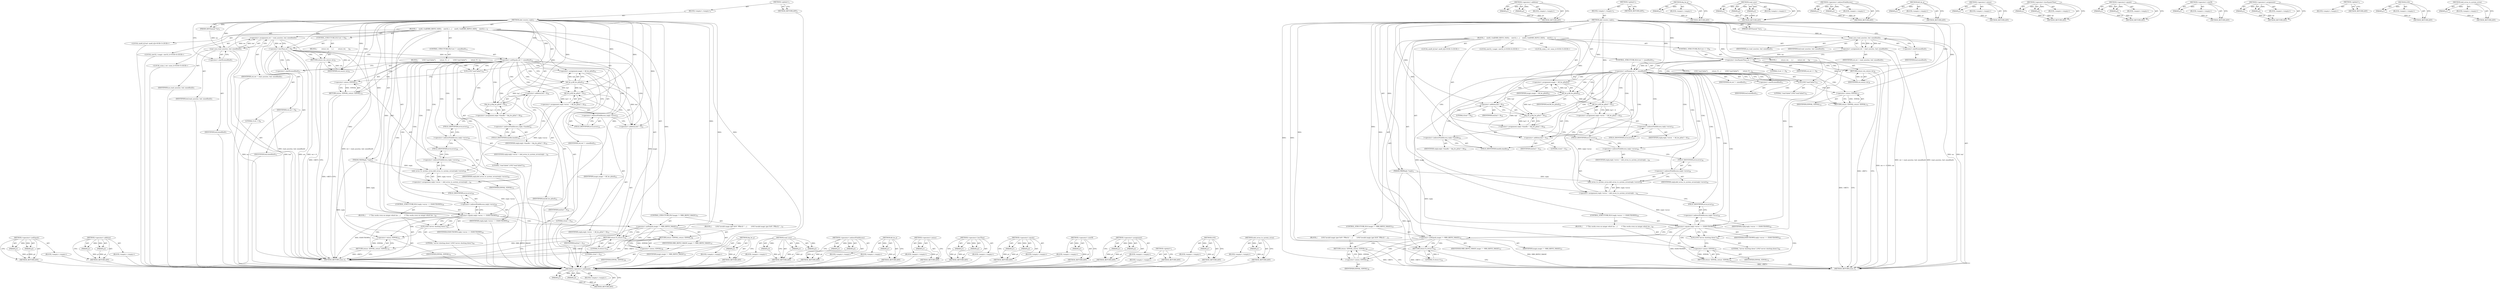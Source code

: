 digraph "nbd_errno_to_system_errno" {
vulnerable_141 [label=<(METHOD,&lt;operator&gt;.notEquals)>];
vulnerable_142 [label=<(PARAM,p1)>];
vulnerable_143 [label=<(PARAM,p2)>];
vulnerable_144 [label=<(BLOCK,&lt;empty&gt;,&lt;empty&gt;)>];
vulnerable_145 [label=<(METHOD_RETURN,ANY)>];
vulnerable_163 [label=<(METHOD,&lt;operator&gt;.addition)>];
vulnerable_164 [label=<(PARAM,p1)>];
vulnerable_165 [label=<(PARAM,p2)>];
vulnerable_166 [label=<(BLOCK,&lt;empty&gt;,&lt;empty&gt;)>];
vulnerable_167 [label=<(METHOD_RETURN,ANY)>];
vulnerable_6 [label=<(METHOD,&lt;global&gt;)<SUB>1</SUB>>];
vulnerable_7 [label=<(BLOCK,&lt;empty&gt;,&lt;empty&gt;)<SUB>1</SUB>>];
vulnerable_8 [label=<(METHOD,nbd_receive_reply)<SUB>1</SUB>>];
vulnerable_9 [label=<(PARAM,QIOChannel *ioc)<SUB>1</SUB>>];
vulnerable_10 [label=<(PARAM,NBDReply *reply)<SUB>1</SUB>>];
vulnerable_11 [label=<(BLOCK,{
    uint8_t buf[NBD_REPLY_SIZE];
    uint32_t...,{
    uint8_t buf[NBD_REPLY_SIZE];
    uint32_t...)<SUB>2</SUB>>];
vulnerable_12 [label="<(LOCAL,uint8_t[] buf: uint8_t[])<SUB>3</SUB>>"];
vulnerable_13 [label="<(LOCAL,uint32_t magic: uint32_t)<SUB>4</SUB>>"];
vulnerable_14 [label="<(LOCAL,ssize_t ret: ssize_t)<SUB>5</SUB>>"];
vulnerable_15 [label=<(&lt;operator&gt;.assignment,ret = read_sync(ioc, buf, sizeof(buf)))<SUB>7</SUB>>];
vulnerable_16 [label=<(IDENTIFIER,ret,ret = read_sync(ioc, buf, sizeof(buf)))<SUB>7</SUB>>];
vulnerable_17 [label=<(read_sync,read_sync(ioc, buf, sizeof(buf)))<SUB>7</SUB>>];
vulnerable_18 [label=<(IDENTIFIER,ioc,read_sync(ioc, buf, sizeof(buf)))<SUB>7</SUB>>];
vulnerable_19 [label=<(IDENTIFIER,buf,read_sync(ioc, buf, sizeof(buf)))<SUB>7</SUB>>];
vulnerable_20 [label=<(&lt;operator&gt;.sizeOf,sizeof(buf))<SUB>7</SUB>>];
vulnerable_21 [label=<(IDENTIFIER,buf,sizeof(buf))<SUB>7</SUB>>];
vulnerable_22 [label=<(CONTROL_STRUCTURE,IF,if (ret &lt; 0))<SUB>8</SUB>>];
vulnerable_23 [label=<(&lt;operator&gt;.lessThan,ret &lt; 0)<SUB>8</SUB>>];
vulnerable_24 [label=<(IDENTIFIER,ret,ret &lt; 0)<SUB>8</SUB>>];
vulnerable_25 [label=<(LITERAL,0,ret &lt; 0)<SUB>8</SUB>>];
vulnerable_26 [label=<(BLOCK,{
         return ret;
     },{
         return ret;
     })<SUB>8</SUB>>];
vulnerable_27 [label=<(RETURN,return ret;,return ret;)<SUB>9</SUB>>];
vulnerable_28 [label=<(IDENTIFIER,ret,return ret;)<SUB>9</SUB>>];
vulnerable_29 [label=<(CONTROL_STRUCTURE,IF,if (ret != sizeof(buf)))<SUB>11</SUB>>];
vulnerable_30 [label=<(&lt;operator&gt;.notEquals,ret != sizeof(buf))<SUB>11</SUB>>];
vulnerable_31 [label=<(IDENTIFIER,ret,ret != sizeof(buf))<SUB>11</SUB>>];
vulnerable_32 [label=<(&lt;operator&gt;.sizeOf,sizeof(buf))<SUB>11</SUB>>];
vulnerable_33 [label=<(IDENTIFIER,buf,sizeof(buf))<SUB>11</SUB>>];
vulnerable_34 [label=<(BLOCK,{
        LOG(&quot;read failed&quot;);
        return -E...,{
        LOG(&quot;read failed&quot;);
        return -E...)<SUB>11</SUB>>];
vulnerable_35 [label=<(LOG,LOG(&quot;read failed&quot;))<SUB>12</SUB>>];
vulnerable_36 [label=<(LITERAL,&quot;read failed&quot;,LOG(&quot;read failed&quot;))<SUB>12</SUB>>];
vulnerable_37 [label=<(RETURN,return -EINVAL;,return -EINVAL;)<SUB>13</SUB>>];
vulnerable_38 [label=<(&lt;operator&gt;.minus,-EINVAL)<SUB>13</SUB>>];
vulnerable_39 [label=<(IDENTIFIER,EINVAL,-EINVAL)<SUB>13</SUB>>];
vulnerable_40 [label=<(&lt;operator&gt;.assignment,magic = ldl_be_p(buf))<SUB>22</SUB>>];
vulnerable_41 [label=<(IDENTIFIER,magic,magic = ldl_be_p(buf))<SUB>22</SUB>>];
vulnerable_42 [label=<(ldl_be_p,ldl_be_p(buf))<SUB>22</SUB>>];
vulnerable_43 [label=<(IDENTIFIER,buf,ldl_be_p(buf))<SUB>22</SUB>>];
vulnerable_44 [label=<(&lt;operator&gt;.assignment,reply-&gt;error  = ldl_be_p(buf + 4))<SUB>23</SUB>>];
vulnerable_45 [label=<(&lt;operator&gt;.indirectFieldAccess,reply-&gt;error)<SUB>23</SUB>>];
vulnerable_46 [label=<(IDENTIFIER,reply,reply-&gt;error  = ldl_be_p(buf + 4))<SUB>23</SUB>>];
vulnerable_47 [label=<(FIELD_IDENTIFIER,error,error)<SUB>23</SUB>>];
vulnerable_48 [label=<(ldl_be_p,ldl_be_p(buf + 4))<SUB>23</SUB>>];
vulnerable_49 [label=<(&lt;operator&gt;.addition,buf + 4)<SUB>23</SUB>>];
vulnerable_50 [label=<(IDENTIFIER,buf,buf + 4)<SUB>23</SUB>>];
vulnerable_51 [label=<(LITERAL,4,buf + 4)<SUB>23</SUB>>];
vulnerable_52 [label=<(&lt;operator&gt;.assignment,reply-&gt;handle = ldq_be_p(buf + 8))<SUB>24</SUB>>];
vulnerable_53 [label=<(&lt;operator&gt;.indirectFieldAccess,reply-&gt;handle)<SUB>24</SUB>>];
vulnerable_54 [label=<(IDENTIFIER,reply,reply-&gt;handle = ldq_be_p(buf + 8))<SUB>24</SUB>>];
vulnerable_55 [label=<(FIELD_IDENTIFIER,handle,handle)<SUB>24</SUB>>];
vulnerable_56 [label=<(ldq_be_p,ldq_be_p(buf + 8))<SUB>24</SUB>>];
vulnerable_57 [label=<(&lt;operator&gt;.addition,buf + 8)<SUB>24</SUB>>];
vulnerable_58 [label=<(IDENTIFIER,buf,buf + 8)<SUB>24</SUB>>];
vulnerable_59 [label=<(LITERAL,8,buf + 8)<SUB>24</SUB>>];
vulnerable_60 [label=<(&lt;operator&gt;.assignment,reply-&gt;error = nbd_errno_to_system_errno(reply-...)<SUB>26</SUB>>];
vulnerable_61 [label=<(&lt;operator&gt;.indirectFieldAccess,reply-&gt;error)<SUB>26</SUB>>];
vulnerable_62 [label=<(IDENTIFIER,reply,reply-&gt;error = nbd_errno_to_system_errno(reply-...)<SUB>26</SUB>>];
vulnerable_63 [label=<(FIELD_IDENTIFIER,error,error)<SUB>26</SUB>>];
vulnerable_64 [label=<(nbd_errno_to_system_errno,nbd_errno_to_system_errno(reply-&gt;error))<SUB>26</SUB>>];
vulnerable_65 [label=<(&lt;operator&gt;.indirectFieldAccess,reply-&gt;error)<SUB>26</SUB>>];
vulnerable_66 [label=<(IDENTIFIER,reply,nbd_errno_to_system_errno(reply-&gt;error))<SUB>26</SUB>>];
vulnerable_67 [label=<(FIELD_IDENTIFIER,error,error)<SUB>26</SUB>>];
vulnerable_68 [label=<(CONTROL_STRUCTURE,IF,if (reply-&gt;error == ESHUTDOWN))<SUB>28</SUB>>];
vulnerable_69 [label=<(&lt;operator&gt;.equals,reply-&gt;error == ESHUTDOWN)<SUB>28</SUB>>];
vulnerable_70 [label=<(&lt;operator&gt;.indirectFieldAccess,reply-&gt;error)<SUB>28</SUB>>];
vulnerable_71 [label=<(IDENTIFIER,reply,reply-&gt;error == ESHUTDOWN)<SUB>28</SUB>>];
vulnerable_72 [label=<(FIELD_IDENTIFIER,error,error)<SUB>28</SUB>>];
vulnerable_73 [label=<(IDENTIFIER,ESHUTDOWN,reply-&gt;error == ESHUTDOWN)<SUB>28</SUB>>];
vulnerable_74 [label=<(BLOCK,{
        /* This works even on mingw which lac...,{
        /* This works even on mingw which lac...)<SUB>28</SUB>>];
vulnerable_75 [label=<(LOG,LOG(&quot;server shutting down&quot;))<SUB>30</SUB>>];
vulnerable_76 [label=<(LITERAL,&quot;server shutting down&quot;,LOG(&quot;server shutting down&quot;))<SUB>30</SUB>>];
vulnerable_77 [label=<(RETURN,return -EINVAL;,return -EINVAL;)<SUB>31</SUB>>];
vulnerable_78 [label=<(&lt;operator&gt;.minus,-EINVAL)<SUB>31</SUB>>];
vulnerable_79 [label=<(IDENTIFIER,EINVAL,-EINVAL)<SUB>31</SUB>>];
vulnerable_80 [label=<(CONTROL_STRUCTURE,IF,if (magic != NBD_REPLY_MAGIC))<SUB>37</SUB>>];
vulnerable_81 [label=<(&lt;operator&gt;.notEquals,magic != NBD_REPLY_MAGIC)<SUB>37</SUB>>];
vulnerable_82 [label=<(IDENTIFIER,magic,magic != NBD_REPLY_MAGIC)<SUB>37</SUB>>];
vulnerable_83 [label=<(IDENTIFIER,NBD_REPLY_MAGIC,magic != NBD_REPLY_MAGIC)<SUB>37</SUB>>];
vulnerable_84 [label=<(BLOCK,{
        LOG(&quot;invalid magic (got 0x%&quot; PRIx32 &quot;...,{
        LOG(&quot;invalid magic (got 0x%&quot; PRIx32 &quot;...)<SUB>37</SUB>>];
vulnerable_85 [label=<(RETURN,return -EINVAL;,return -EINVAL;)<SUB>39</SUB>>];
vulnerable_86 [label=<(&lt;operator&gt;.minus,-EINVAL)<SUB>39</SUB>>];
vulnerable_87 [label=<(IDENTIFIER,EINVAL,-EINVAL)<SUB>39</SUB>>];
vulnerable_88 [label=<(RETURN,return 0;,return 0;)<SUB>41</SUB>>];
vulnerable_89 [label=<(LITERAL,0,return 0;)<SUB>41</SUB>>];
vulnerable_90 [label=<(METHOD_RETURN,ssize_t)<SUB>1</SUB>>];
vulnerable_92 [label=<(METHOD_RETURN,ANY)<SUB>1</SUB>>];
vulnerable_168 [label=<(METHOD,ldq_be_p)>];
vulnerable_169 [label=<(PARAM,p1)>];
vulnerable_170 [label=<(BLOCK,&lt;empty&gt;,&lt;empty&gt;)>];
vulnerable_171 [label=<(METHOD_RETURN,ANY)>];
vulnerable_126 [label=<(METHOD,read_sync)>];
vulnerable_127 [label=<(PARAM,p1)>];
vulnerable_128 [label=<(PARAM,p2)>];
vulnerable_129 [label=<(PARAM,p3)>];
vulnerable_130 [label=<(BLOCK,&lt;empty&gt;,&lt;empty&gt;)>];
vulnerable_131 [label=<(METHOD_RETURN,ANY)>];
vulnerable_158 [label=<(METHOD,&lt;operator&gt;.indirectFieldAccess)>];
vulnerable_159 [label=<(PARAM,p1)>];
vulnerable_160 [label=<(PARAM,p2)>];
vulnerable_161 [label=<(BLOCK,&lt;empty&gt;,&lt;empty&gt;)>];
vulnerable_162 [label=<(METHOD_RETURN,ANY)>];
vulnerable_154 [label=<(METHOD,ldl_be_p)>];
vulnerable_155 [label=<(PARAM,p1)>];
vulnerable_156 [label=<(BLOCK,&lt;empty&gt;,&lt;empty&gt;)>];
vulnerable_157 [label=<(METHOD_RETURN,ANY)>];
vulnerable_150 [label=<(METHOD,&lt;operator&gt;.minus)>];
vulnerable_151 [label=<(PARAM,p1)>];
vulnerable_152 [label=<(BLOCK,&lt;empty&gt;,&lt;empty&gt;)>];
vulnerable_153 [label=<(METHOD_RETURN,ANY)>];
vulnerable_136 [label=<(METHOD,&lt;operator&gt;.lessThan)>];
vulnerable_137 [label=<(PARAM,p1)>];
vulnerable_138 [label=<(PARAM,p2)>];
vulnerable_139 [label=<(BLOCK,&lt;empty&gt;,&lt;empty&gt;)>];
vulnerable_140 [label=<(METHOD_RETURN,ANY)>];
vulnerable_176 [label=<(METHOD,&lt;operator&gt;.equals)>];
vulnerable_177 [label=<(PARAM,p1)>];
vulnerable_178 [label=<(PARAM,p2)>];
vulnerable_179 [label=<(BLOCK,&lt;empty&gt;,&lt;empty&gt;)>];
vulnerable_180 [label=<(METHOD_RETURN,ANY)>];
vulnerable_132 [label=<(METHOD,&lt;operator&gt;.sizeOf)>];
vulnerable_133 [label=<(PARAM,p1)>];
vulnerable_134 [label=<(BLOCK,&lt;empty&gt;,&lt;empty&gt;)>];
vulnerable_135 [label=<(METHOD_RETURN,ANY)>];
vulnerable_121 [label=<(METHOD,&lt;operator&gt;.assignment)>];
vulnerable_122 [label=<(PARAM,p1)>];
vulnerable_123 [label=<(PARAM,p2)>];
vulnerable_124 [label=<(BLOCK,&lt;empty&gt;,&lt;empty&gt;)>];
vulnerable_125 [label=<(METHOD_RETURN,ANY)>];
vulnerable_115 [label=<(METHOD,&lt;global&gt;)<SUB>1</SUB>>];
vulnerable_116 [label=<(BLOCK,&lt;empty&gt;,&lt;empty&gt;)>];
vulnerable_117 [label=<(METHOD_RETURN,ANY)>];
vulnerable_146 [label=<(METHOD,LOG)>];
vulnerable_147 [label=<(PARAM,p1)>];
vulnerable_148 [label=<(BLOCK,&lt;empty&gt;,&lt;empty&gt;)>];
vulnerable_149 [label=<(METHOD_RETURN,ANY)>];
vulnerable_172 [label=<(METHOD,nbd_errno_to_system_errno)>];
vulnerable_173 [label=<(PARAM,p1)>];
vulnerable_174 [label=<(BLOCK,&lt;empty&gt;,&lt;empty&gt;)>];
vulnerable_175 [label=<(METHOD_RETURN,ANY)>];
fixed_141 [label=<(METHOD,&lt;operator&gt;.notEquals)>];
fixed_142 [label=<(PARAM,p1)>];
fixed_143 [label=<(PARAM,p2)>];
fixed_144 [label=<(BLOCK,&lt;empty&gt;,&lt;empty&gt;)>];
fixed_145 [label=<(METHOD_RETURN,ANY)>];
fixed_163 [label=<(METHOD,&lt;operator&gt;.addition)>];
fixed_164 [label=<(PARAM,p1)>];
fixed_165 [label=<(PARAM,p2)>];
fixed_166 [label=<(BLOCK,&lt;empty&gt;,&lt;empty&gt;)>];
fixed_167 [label=<(METHOD_RETURN,ANY)>];
fixed_6 [label=<(METHOD,&lt;global&gt;)<SUB>1</SUB>>];
fixed_7 [label=<(BLOCK,&lt;empty&gt;,&lt;empty&gt;)<SUB>1</SUB>>];
fixed_8 [label=<(METHOD,nbd_receive_reply)<SUB>1</SUB>>];
fixed_9 [label=<(PARAM,QIOChannel *ioc)<SUB>1</SUB>>];
fixed_10 [label=<(PARAM,NBDReply *reply)<SUB>1</SUB>>];
fixed_11 [label=<(BLOCK,{
    uint8_t buf[NBD_REPLY_SIZE];
    uint32_t...,{
    uint8_t buf[NBD_REPLY_SIZE];
    uint32_t...)<SUB>2</SUB>>];
fixed_12 [label="<(LOCAL,uint8_t[] buf: uint8_t[])<SUB>3</SUB>>"];
fixed_13 [label="<(LOCAL,uint32_t magic: uint32_t)<SUB>4</SUB>>"];
fixed_14 [label="<(LOCAL,ssize_t ret: ssize_t)<SUB>5</SUB>>"];
fixed_15 [label=<(&lt;operator&gt;.assignment,ret = read_sync(ioc, buf, sizeof(buf)))<SUB>7</SUB>>];
fixed_16 [label=<(IDENTIFIER,ret,ret = read_sync(ioc, buf, sizeof(buf)))<SUB>7</SUB>>];
fixed_17 [label=<(read_sync,read_sync(ioc, buf, sizeof(buf)))<SUB>7</SUB>>];
fixed_18 [label=<(IDENTIFIER,ioc,read_sync(ioc, buf, sizeof(buf)))<SUB>7</SUB>>];
fixed_19 [label=<(IDENTIFIER,buf,read_sync(ioc, buf, sizeof(buf)))<SUB>7</SUB>>];
fixed_20 [label=<(&lt;operator&gt;.sizeOf,sizeof(buf))<SUB>7</SUB>>];
fixed_21 [label=<(IDENTIFIER,buf,sizeof(buf))<SUB>7</SUB>>];
fixed_22 [label=<(CONTROL_STRUCTURE,IF,if (ret &lt;= 0))<SUB>8</SUB>>];
fixed_23 [label=<(&lt;operator&gt;.lessEqualsThan,ret &lt;= 0)<SUB>8</SUB>>];
fixed_24 [label=<(IDENTIFIER,ret,ret &lt;= 0)<SUB>8</SUB>>];
fixed_25 [label=<(LITERAL,0,ret &lt;= 0)<SUB>8</SUB>>];
fixed_26 [label=<(BLOCK,{
         return ret;
     },{
         return ret;
     })<SUB>8</SUB>>];
fixed_27 [label=<(RETURN,return ret;,return ret;)<SUB>9</SUB>>];
fixed_28 [label=<(IDENTIFIER,ret,return ret;)<SUB>9</SUB>>];
fixed_29 [label=<(CONTROL_STRUCTURE,IF,if (ret != sizeof(buf)))<SUB>11</SUB>>];
fixed_30 [label=<(&lt;operator&gt;.notEquals,ret != sizeof(buf))<SUB>11</SUB>>];
fixed_31 [label=<(IDENTIFIER,ret,ret != sizeof(buf))<SUB>11</SUB>>];
fixed_32 [label=<(&lt;operator&gt;.sizeOf,sizeof(buf))<SUB>11</SUB>>];
fixed_33 [label=<(IDENTIFIER,buf,sizeof(buf))<SUB>11</SUB>>];
fixed_34 [label=<(BLOCK,{
        LOG(&quot;read failed&quot;);
        return -E...,{
        LOG(&quot;read failed&quot;);
        return -E...)<SUB>11</SUB>>];
fixed_35 [label=<(LOG,LOG(&quot;read failed&quot;))<SUB>12</SUB>>];
fixed_36 [label=<(LITERAL,&quot;read failed&quot;,LOG(&quot;read failed&quot;))<SUB>12</SUB>>];
fixed_37 [label=<(RETURN,return -EINVAL;,return -EINVAL;)<SUB>13</SUB>>];
fixed_38 [label=<(&lt;operator&gt;.minus,-EINVAL)<SUB>13</SUB>>];
fixed_39 [label=<(IDENTIFIER,EINVAL,-EINVAL)<SUB>13</SUB>>];
fixed_40 [label=<(&lt;operator&gt;.assignment,magic = ldl_be_p(buf))<SUB>22</SUB>>];
fixed_41 [label=<(IDENTIFIER,magic,magic = ldl_be_p(buf))<SUB>22</SUB>>];
fixed_42 [label=<(ldl_be_p,ldl_be_p(buf))<SUB>22</SUB>>];
fixed_43 [label=<(IDENTIFIER,buf,ldl_be_p(buf))<SUB>22</SUB>>];
fixed_44 [label=<(&lt;operator&gt;.assignment,reply-&gt;error  = ldl_be_p(buf + 4))<SUB>23</SUB>>];
fixed_45 [label=<(&lt;operator&gt;.indirectFieldAccess,reply-&gt;error)<SUB>23</SUB>>];
fixed_46 [label=<(IDENTIFIER,reply,reply-&gt;error  = ldl_be_p(buf + 4))<SUB>23</SUB>>];
fixed_47 [label=<(FIELD_IDENTIFIER,error,error)<SUB>23</SUB>>];
fixed_48 [label=<(ldl_be_p,ldl_be_p(buf + 4))<SUB>23</SUB>>];
fixed_49 [label=<(&lt;operator&gt;.addition,buf + 4)<SUB>23</SUB>>];
fixed_50 [label=<(IDENTIFIER,buf,buf + 4)<SUB>23</SUB>>];
fixed_51 [label=<(LITERAL,4,buf + 4)<SUB>23</SUB>>];
fixed_52 [label=<(&lt;operator&gt;.assignment,reply-&gt;handle = ldq_be_p(buf + 8))<SUB>24</SUB>>];
fixed_53 [label=<(&lt;operator&gt;.indirectFieldAccess,reply-&gt;handle)<SUB>24</SUB>>];
fixed_54 [label=<(IDENTIFIER,reply,reply-&gt;handle = ldq_be_p(buf + 8))<SUB>24</SUB>>];
fixed_55 [label=<(FIELD_IDENTIFIER,handle,handle)<SUB>24</SUB>>];
fixed_56 [label=<(ldq_be_p,ldq_be_p(buf + 8))<SUB>24</SUB>>];
fixed_57 [label=<(&lt;operator&gt;.addition,buf + 8)<SUB>24</SUB>>];
fixed_58 [label=<(IDENTIFIER,buf,buf + 8)<SUB>24</SUB>>];
fixed_59 [label=<(LITERAL,8,buf + 8)<SUB>24</SUB>>];
fixed_60 [label=<(&lt;operator&gt;.assignment,reply-&gt;error = nbd_errno_to_system_errno(reply-...)<SUB>26</SUB>>];
fixed_61 [label=<(&lt;operator&gt;.indirectFieldAccess,reply-&gt;error)<SUB>26</SUB>>];
fixed_62 [label=<(IDENTIFIER,reply,reply-&gt;error = nbd_errno_to_system_errno(reply-...)<SUB>26</SUB>>];
fixed_63 [label=<(FIELD_IDENTIFIER,error,error)<SUB>26</SUB>>];
fixed_64 [label=<(nbd_errno_to_system_errno,nbd_errno_to_system_errno(reply-&gt;error))<SUB>26</SUB>>];
fixed_65 [label=<(&lt;operator&gt;.indirectFieldAccess,reply-&gt;error)<SUB>26</SUB>>];
fixed_66 [label=<(IDENTIFIER,reply,nbd_errno_to_system_errno(reply-&gt;error))<SUB>26</SUB>>];
fixed_67 [label=<(FIELD_IDENTIFIER,error,error)<SUB>26</SUB>>];
fixed_68 [label=<(CONTROL_STRUCTURE,IF,if (reply-&gt;error == ESHUTDOWN))<SUB>28</SUB>>];
fixed_69 [label=<(&lt;operator&gt;.equals,reply-&gt;error == ESHUTDOWN)<SUB>28</SUB>>];
fixed_70 [label=<(&lt;operator&gt;.indirectFieldAccess,reply-&gt;error)<SUB>28</SUB>>];
fixed_71 [label=<(IDENTIFIER,reply,reply-&gt;error == ESHUTDOWN)<SUB>28</SUB>>];
fixed_72 [label=<(FIELD_IDENTIFIER,error,error)<SUB>28</SUB>>];
fixed_73 [label=<(IDENTIFIER,ESHUTDOWN,reply-&gt;error == ESHUTDOWN)<SUB>28</SUB>>];
fixed_74 [label=<(BLOCK,{
        /* This works even on mingw which lac...,{
        /* This works even on mingw which lac...)<SUB>28</SUB>>];
fixed_75 [label=<(LOG,LOG(&quot;server shutting down&quot;))<SUB>30</SUB>>];
fixed_76 [label=<(LITERAL,&quot;server shutting down&quot;,LOG(&quot;server shutting down&quot;))<SUB>30</SUB>>];
fixed_77 [label=<(RETURN,return -EINVAL;,return -EINVAL;)<SUB>31</SUB>>];
fixed_78 [label=<(&lt;operator&gt;.minus,-EINVAL)<SUB>31</SUB>>];
fixed_79 [label=<(IDENTIFIER,EINVAL,-EINVAL)<SUB>31</SUB>>];
fixed_80 [label=<(CONTROL_STRUCTURE,IF,if (magic != NBD_REPLY_MAGIC))<SUB>37</SUB>>];
fixed_81 [label=<(&lt;operator&gt;.notEquals,magic != NBD_REPLY_MAGIC)<SUB>37</SUB>>];
fixed_82 [label=<(IDENTIFIER,magic,magic != NBD_REPLY_MAGIC)<SUB>37</SUB>>];
fixed_83 [label=<(IDENTIFIER,NBD_REPLY_MAGIC,magic != NBD_REPLY_MAGIC)<SUB>37</SUB>>];
fixed_84 [label=<(BLOCK,{
        LOG(&quot;invalid magic (got 0x%&quot; PRIx32 &quot;...,{
        LOG(&quot;invalid magic (got 0x%&quot; PRIx32 &quot;...)<SUB>37</SUB>>];
fixed_85 [label=<(RETURN,return -EINVAL;,return -EINVAL;)<SUB>39</SUB>>];
fixed_86 [label=<(&lt;operator&gt;.minus,-EINVAL)<SUB>39</SUB>>];
fixed_87 [label=<(IDENTIFIER,EINVAL,-EINVAL)<SUB>39</SUB>>];
fixed_88 [label=<(RETURN,return 0;,return 0;)<SUB>41</SUB>>];
fixed_89 [label=<(LITERAL,0,return 0;)<SUB>41</SUB>>];
fixed_90 [label=<(METHOD_RETURN,ssize_t)<SUB>1</SUB>>];
fixed_92 [label=<(METHOD_RETURN,ANY)<SUB>1</SUB>>];
fixed_168 [label=<(METHOD,ldq_be_p)>];
fixed_169 [label=<(PARAM,p1)>];
fixed_170 [label=<(BLOCK,&lt;empty&gt;,&lt;empty&gt;)>];
fixed_171 [label=<(METHOD_RETURN,ANY)>];
fixed_126 [label=<(METHOD,read_sync)>];
fixed_127 [label=<(PARAM,p1)>];
fixed_128 [label=<(PARAM,p2)>];
fixed_129 [label=<(PARAM,p3)>];
fixed_130 [label=<(BLOCK,&lt;empty&gt;,&lt;empty&gt;)>];
fixed_131 [label=<(METHOD_RETURN,ANY)>];
fixed_158 [label=<(METHOD,&lt;operator&gt;.indirectFieldAccess)>];
fixed_159 [label=<(PARAM,p1)>];
fixed_160 [label=<(PARAM,p2)>];
fixed_161 [label=<(BLOCK,&lt;empty&gt;,&lt;empty&gt;)>];
fixed_162 [label=<(METHOD_RETURN,ANY)>];
fixed_154 [label=<(METHOD,ldl_be_p)>];
fixed_155 [label=<(PARAM,p1)>];
fixed_156 [label=<(BLOCK,&lt;empty&gt;,&lt;empty&gt;)>];
fixed_157 [label=<(METHOD_RETURN,ANY)>];
fixed_150 [label=<(METHOD,&lt;operator&gt;.minus)>];
fixed_151 [label=<(PARAM,p1)>];
fixed_152 [label=<(BLOCK,&lt;empty&gt;,&lt;empty&gt;)>];
fixed_153 [label=<(METHOD_RETURN,ANY)>];
fixed_136 [label=<(METHOD,&lt;operator&gt;.lessEqualsThan)>];
fixed_137 [label=<(PARAM,p1)>];
fixed_138 [label=<(PARAM,p2)>];
fixed_139 [label=<(BLOCK,&lt;empty&gt;,&lt;empty&gt;)>];
fixed_140 [label=<(METHOD_RETURN,ANY)>];
fixed_176 [label=<(METHOD,&lt;operator&gt;.equals)>];
fixed_177 [label=<(PARAM,p1)>];
fixed_178 [label=<(PARAM,p2)>];
fixed_179 [label=<(BLOCK,&lt;empty&gt;,&lt;empty&gt;)>];
fixed_180 [label=<(METHOD_RETURN,ANY)>];
fixed_132 [label=<(METHOD,&lt;operator&gt;.sizeOf)>];
fixed_133 [label=<(PARAM,p1)>];
fixed_134 [label=<(BLOCK,&lt;empty&gt;,&lt;empty&gt;)>];
fixed_135 [label=<(METHOD_RETURN,ANY)>];
fixed_121 [label=<(METHOD,&lt;operator&gt;.assignment)>];
fixed_122 [label=<(PARAM,p1)>];
fixed_123 [label=<(PARAM,p2)>];
fixed_124 [label=<(BLOCK,&lt;empty&gt;,&lt;empty&gt;)>];
fixed_125 [label=<(METHOD_RETURN,ANY)>];
fixed_115 [label=<(METHOD,&lt;global&gt;)<SUB>1</SUB>>];
fixed_116 [label=<(BLOCK,&lt;empty&gt;,&lt;empty&gt;)>];
fixed_117 [label=<(METHOD_RETURN,ANY)>];
fixed_146 [label=<(METHOD,LOG)>];
fixed_147 [label=<(PARAM,p1)>];
fixed_148 [label=<(BLOCK,&lt;empty&gt;,&lt;empty&gt;)>];
fixed_149 [label=<(METHOD_RETURN,ANY)>];
fixed_172 [label=<(METHOD,nbd_errno_to_system_errno)>];
fixed_173 [label=<(PARAM,p1)>];
fixed_174 [label=<(BLOCK,&lt;empty&gt;,&lt;empty&gt;)>];
fixed_175 [label=<(METHOD_RETURN,ANY)>];
vulnerable_141 -> vulnerable_142  [key=0, label="AST: "];
vulnerable_141 -> vulnerable_142  [key=1, label="DDG: "];
vulnerable_141 -> vulnerable_144  [key=0, label="AST: "];
vulnerable_141 -> vulnerable_143  [key=0, label="AST: "];
vulnerable_141 -> vulnerable_143  [key=1, label="DDG: "];
vulnerable_141 -> vulnerable_145  [key=0, label="AST: "];
vulnerable_141 -> vulnerable_145  [key=1, label="CFG: "];
vulnerable_142 -> vulnerable_145  [key=0, label="DDG: p1"];
vulnerable_143 -> vulnerable_145  [key=0, label="DDG: p2"];
vulnerable_144 -> fixed_141  [key=0];
vulnerable_145 -> fixed_141  [key=0];
vulnerable_163 -> vulnerable_164  [key=0, label="AST: "];
vulnerable_163 -> vulnerable_164  [key=1, label="DDG: "];
vulnerable_163 -> vulnerable_166  [key=0, label="AST: "];
vulnerable_163 -> vulnerable_165  [key=0, label="AST: "];
vulnerable_163 -> vulnerable_165  [key=1, label="DDG: "];
vulnerable_163 -> vulnerable_167  [key=0, label="AST: "];
vulnerable_163 -> vulnerable_167  [key=1, label="CFG: "];
vulnerable_164 -> vulnerable_167  [key=0, label="DDG: p1"];
vulnerable_165 -> vulnerable_167  [key=0, label="DDG: p2"];
vulnerable_166 -> fixed_141  [key=0];
vulnerable_167 -> fixed_141  [key=0];
vulnerable_6 -> vulnerable_7  [key=0, label="AST: "];
vulnerable_6 -> vulnerable_92  [key=0, label="AST: "];
vulnerable_6 -> vulnerable_92  [key=1, label="CFG: "];
vulnerable_7 -> vulnerable_8  [key=0, label="AST: "];
vulnerable_8 -> vulnerable_9  [key=0, label="AST: "];
vulnerable_8 -> vulnerable_9  [key=1, label="DDG: "];
vulnerable_8 -> vulnerable_10  [key=0, label="AST: "];
vulnerable_8 -> vulnerable_10  [key=1, label="DDG: "];
vulnerable_8 -> vulnerable_11  [key=0, label="AST: "];
vulnerable_8 -> vulnerable_90  [key=0, label="AST: "];
vulnerable_8 -> vulnerable_20  [key=0, label="CFG: "];
vulnerable_8 -> vulnerable_88  [key=0, label="DDG: "];
vulnerable_8 -> vulnerable_89  [key=0, label="DDG: "];
vulnerable_8 -> vulnerable_17  [key=0, label="DDG: "];
vulnerable_8 -> vulnerable_23  [key=0, label="DDG: "];
vulnerable_8 -> vulnerable_30  [key=0, label="DDG: "];
vulnerable_8 -> vulnerable_42  [key=0, label="DDG: "];
vulnerable_8 -> vulnerable_48  [key=0, label="DDG: "];
vulnerable_8 -> vulnerable_56  [key=0, label="DDG: "];
vulnerable_8 -> vulnerable_69  [key=0, label="DDG: "];
vulnerable_8 -> vulnerable_81  [key=0, label="DDG: "];
vulnerable_8 -> vulnerable_28  [key=0, label="DDG: "];
vulnerable_8 -> vulnerable_35  [key=0, label="DDG: "];
vulnerable_8 -> vulnerable_49  [key=0, label="DDG: "];
vulnerable_8 -> vulnerable_57  [key=0, label="DDG: "];
vulnerable_8 -> vulnerable_75  [key=0, label="DDG: "];
vulnerable_8 -> vulnerable_38  [key=0, label="DDG: "];
vulnerable_8 -> vulnerable_78  [key=0, label="DDG: "];
vulnerable_8 -> vulnerable_86  [key=0, label="DDG: "];
vulnerable_9 -> vulnerable_17  [key=0, label="DDG: ioc"];
vulnerable_10 -> vulnerable_90  [key=0, label="DDG: reply"];
vulnerable_10 -> vulnerable_64  [key=0, label="DDG: reply"];
vulnerable_10 -> vulnerable_69  [key=0, label="DDG: reply"];
vulnerable_11 -> vulnerable_12  [key=0, label="AST: "];
vulnerable_11 -> vulnerable_13  [key=0, label="AST: "];
vulnerable_11 -> vulnerable_14  [key=0, label="AST: "];
vulnerable_11 -> vulnerable_15  [key=0, label="AST: "];
vulnerable_11 -> vulnerable_22  [key=0, label="AST: "];
vulnerable_11 -> vulnerable_29  [key=0, label="AST: "];
vulnerable_11 -> vulnerable_40  [key=0, label="AST: "];
vulnerable_11 -> vulnerable_44  [key=0, label="AST: "];
vulnerable_11 -> vulnerable_52  [key=0, label="AST: "];
vulnerable_11 -> vulnerable_60  [key=0, label="AST: "];
vulnerable_11 -> vulnerable_68  [key=0, label="AST: "];
vulnerable_11 -> vulnerable_80  [key=0, label="AST: "];
vulnerable_11 -> vulnerable_88  [key=0, label="AST: "];
vulnerable_12 -> fixed_141  [key=0];
vulnerable_13 -> fixed_141  [key=0];
vulnerable_14 -> fixed_141  [key=0];
vulnerable_15 -> vulnerable_16  [key=0, label="AST: "];
vulnerable_15 -> vulnerable_17  [key=0, label="AST: "];
vulnerable_15 -> vulnerable_23  [key=0, label="CFG: "];
vulnerable_15 -> vulnerable_23  [key=1, label="DDG: ret"];
vulnerable_15 -> vulnerable_90  [key=0, label="DDG: read_sync(ioc, buf, sizeof(buf))"];
vulnerable_15 -> vulnerable_90  [key=1, label="DDG: ret = read_sync(ioc, buf, sizeof(buf))"];
vulnerable_16 -> fixed_141  [key=0];
vulnerable_17 -> vulnerable_18  [key=0, label="AST: "];
vulnerable_17 -> vulnerable_19  [key=0, label="AST: "];
vulnerable_17 -> vulnerable_20  [key=0, label="AST: "];
vulnerable_17 -> vulnerable_15  [key=0, label="CFG: "];
vulnerable_17 -> vulnerable_15  [key=1, label="DDG: ioc"];
vulnerable_17 -> vulnerable_15  [key=2, label="DDG: buf"];
vulnerable_17 -> vulnerable_90  [key=0, label="DDG: ioc"];
vulnerable_17 -> vulnerable_90  [key=1, label="DDG: buf"];
vulnerable_18 -> fixed_141  [key=0];
vulnerable_19 -> fixed_141  [key=0];
vulnerable_20 -> vulnerable_21  [key=0, label="AST: "];
vulnerable_20 -> vulnerable_17  [key=0, label="CFG: "];
vulnerable_21 -> fixed_141  [key=0];
vulnerable_22 -> vulnerable_23  [key=0, label="AST: "];
vulnerable_22 -> vulnerable_26  [key=0, label="AST: "];
vulnerable_23 -> vulnerable_24  [key=0, label="AST: "];
vulnerable_23 -> vulnerable_25  [key=0, label="AST: "];
vulnerable_23 -> vulnerable_27  [key=0, label="CFG: "];
vulnerable_23 -> vulnerable_27  [key=1, label="CDG: "];
vulnerable_23 -> vulnerable_32  [key=0, label="CFG: "];
vulnerable_23 -> vulnerable_32  [key=1, label="CDG: "];
vulnerable_23 -> vulnerable_90  [key=0, label="DDG: ret"];
vulnerable_23 -> vulnerable_90  [key=1, label="DDG: ret &lt; 0"];
vulnerable_23 -> vulnerable_30  [key=0, label="DDG: ret"];
vulnerable_23 -> vulnerable_30  [key=1, label="CDG: "];
vulnerable_23 -> vulnerable_28  [key=0, label="DDG: ret"];
vulnerable_24 -> fixed_141  [key=0];
vulnerable_25 -> fixed_141  [key=0];
vulnerable_26 -> vulnerable_27  [key=0, label="AST: "];
vulnerable_27 -> vulnerable_28  [key=0, label="AST: "];
vulnerable_27 -> vulnerable_90  [key=0, label="CFG: "];
vulnerable_27 -> vulnerable_90  [key=1, label="DDG: &lt;RET&gt;"];
vulnerable_28 -> vulnerable_27  [key=0, label="DDG: ret"];
vulnerable_29 -> vulnerable_30  [key=0, label="AST: "];
vulnerable_29 -> vulnerable_34  [key=0, label="AST: "];
vulnerable_30 -> vulnerable_31  [key=0, label="AST: "];
vulnerable_30 -> vulnerable_32  [key=0, label="AST: "];
vulnerable_30 -> vulnerable_35  [key=0, label="CFG: "];
vulnerable_30 -> vulnerable_35  [key=1, label="CDG: "];
vulnerable_30 -> vulnerable_42  [key=0, label="CFG: "];
vulnerable_30 -> vulnerable_42  [key=1, label="CDG: "];
vulnerable_30 -> vulnerable_47  [key=0, label="CDG: "];
vulnerable_30 -> vulnerable_48  [key=0, label="CDG: "];
vulnerable_30 -> vulnerable_49  [key=0, label="CDG: "];
vulnerable_30 -> vulnerable_60  [key=0, label="CDG: "];
vulnerable_30 -> vulnerable_64  [key=0, label="CDG: "];
vulnerable_30 -> vulnerable_57  [key=0, label="CDG: "];
vulnerable_30 -> vulnerable_52  [key=0, label="CDG: "];
vulnerable_30 -> vulnerable_37  [key=0, label="CDG: "];
vulnerable_30 -> vulnerable_38  [key=0, label="CDG: "];
vulnerable_30 -> vulnerable_72  [key=0, label="CDG: "];
vulnerable_30 -> vulnerable_56  [key=0, label="CDG: "];
vulnerable_30 -> vulnerable_69  [key=0, label="CDG: "];
vulnerable_30 -> vulnerable_67  [key=0, label="CDG: "];
vulnerable_30 -> vulnerable_45  [key=0, label="CDG: "];
vulnerable_30 -> vulnerable_40  [key=0, label="CDG: "];
vulnerable_30 -> vulnerable_65  [key=0, label="CDG: "];
vulnerable_30 -> vulnerable_44  [key=0, label="CDG: "];
vulnerable_30 -> vulnerable_61  [key=0, label="CDG: "];
vulnerable_30 -> vulnerable_53  [key=0, label="CDG: "];
vulnerable_30 -> vulnerable_70  [key=0, label="CDG: "];
vulnerable_30 -> vulnerable_63  [key=0, label="CDG: "];
vulnerable_30 -> vulnerable_55  [key=0, label="CDG: "];
vulnerable_31 -> fixed_141  [key=0];
vulnerable_32 -> vulnerable_33  [key=0, label="AST: "];
vulnerable_32 -> vulnerable_30  [key=0, label="CFG: "];
vulnerable_33 -> fixed_141  [key=0];
vulnerable_34 -> vulnerable_35  [key=0, label="AST: "];
vulnerable_34 -> vulnerable_37  [key=0, label="AST: "];
vulnerable_35 -> vulnerable_36  [key=0, label="AST: "];
vulnerable_35 -> vulnerable_38  [key=0, label="CFG: "];
vulnerable_36 -> fixed_141  [key=0];
vulnerable_37 -> vulnerable_38  [key=0, label="AST: "];
vulnerable_37 -> vulnerable_90  [key=0, label="CFG: "];
vulnerable_37 -> vulnerable_90  [key=1, label="DDG: &lt;RET&gt;"];
vulnerable_38 -> vulnerable_39  [key=0, label="AST: "];
vulnerable_38 -> vulnerable_37  [key=0, label="CFG: "];
vulnerable_38 -> vulnerable_37  [key=1, label="DDG: -EINVAL"];
vulnerable_39 -> fixed_141  [key=0];
vulnerable_40 -> vulnerable_41  [key=0, label="AST: "];
vulnerable_40 -> vulnerable_42  [key=0, label="AST: "];
vulnerable_40 -> vulnerable_47  [key=0, label="CFG: "];
vulnerable_40 -> vulnerable_81  [key=0, label="DDG: magic"];
vulnerable_41 -> fixed_141  [key=0];
vulnerable_42 -> vulnerable_43  [key=0, label="AST: "];
vulnerable_42 -> vulnerable_40  [key=0, label="CFG: "];
vulnerable_42 -> vulnerable_40  [key=1, label="DDG: buf"];
vulnerable_42 -> vulnerable_48  [key=0, label="DDG: buf"];
vulnerable_42 -> vulnerable_56  [key=0, label="DDG: buf"];
vulnerable_42 -> vulnerable_49  [key=0, label="DDG: buf"];
vulnerable_42 -> vulnerable_57  [key=0, label="DDG: buf"];
vulnerable_43 -> fixed_141  [key=0];
vulnerable_44 -> vulnerable_45  [key=0, label="AST: "];
vulnerable_44 -> vulnerable_48  [key=0, label="AST: "];
vulnerable_44 -> vulnerable_55  [key=0, label="CFG: "];
vulnerable_44 -> vulnerable_64  [key=0, label="DDG: reply-&gt;error"];
vulnerable_45 -> vulnerable_46  [key=0, label="AST: "];
vulnerable_45 -> vulnerable_47  [key=0, label="AST: "];
vulnerable_45 -> vulnerable_49  [key=0, label="CFG: "];
vulnerable_46 -> fixed_141  [key=0];
vulnerable_47 -> vulnerable_45  [key=0, label="CFG: "];
vulnerable_48 -> vulnerable_49  [key=0, label="AST: "];
vulnerable_48 -> vulnerable_44  [key=0, label="CFG: "];
vulnerable_48 -> vulnerable_44  [key=1, label="DDG: buf + 4"];
vulnerable_49 -> vulnerable_50  [key=0, label="AST: "];
vulnerable_49 -> vulnerable_51  [key=0, label="AST: "];
vulnerable_49 -> vulnerable_48  [key=0, label="CFG: "];
vulnerable_50 -> fixed_141  [key=0];
vulnerable_51 -> fixed_141  [key=0];
vulnerable_52 -> vulnerable_53  [key=0, label="AST: "];
vulnerable_52 -> vulnerable_56  [key=0, label="AST: "];
vulnerable_52 -> vulnerable_63  [key=0, label="CFG: "];
vulnerable_53 -> vulnerable_54  [key=0, label="AST: "];
vulnerable_53 -> vulnerable_55  [key=0, label="AST: "];
vulnerable_53 -> vulnerable_57  [key=0, label="CFG: "];
vulnerable_54 -> fixed_141  [key=0];
vulnerable_55 -> vulnerable_53  [key=0, label="CFG: "];
vulnerable_56 -> vulnerable_57  [key=0, label="AST: "];
vulnerable_56 -> vulnerable_52  [key=0, label="CFG: "];
vulnerable_56 -> vulnerable_52  [key=1, label="DDG: buf + 8"];
vulnerable_57 -> vulnerable_58  [key=0, label="AST: "];
vulnerable_57 -> vulnerable_59  [key=0, label="AST: "];
vulnerable_57 -> vulnerable_56  [key=0, label="CFG: "];
vulnerable_58 -> fixed_141  [key=0];
vulnerable_59 -> fixed_141  [key=0];
vulnerable_60 -> vulnerable_61  [key=0, label="AST: "];
vulnerable_60 -> vulnerable_64  [key=0, label="AST: "];
vulnerable_60 -> vulnerable_72  [key=0, label="CFG: "];
vulnerable_60 -> vulnerable_69  [key=0, label="DDG: reply-&gt;error"];
vulnerable_61 -> vulnerable_62  [key=0, label="AST: "];
vulnerable_61 -> vulnerable_63  [key=0, label="AST: "];
vulnerable_61 -> vulnerable_67  [key=0, label="CFG: "];
vulnerable_62 -> fixed_141  [key=0];
vulnerable_63 -> vulnerable_61  [key=0, label="CFG: "];
vulnerable_64 -> vulnerable_65  [key=0, label="AST: "];
vulnerable_64 -> vulnerable_60  [key=0, label="CFG: "];
vulnerable_64 -> vulnerable_60  [key=1, label="DDG: reply-&gt;error"];
vulnerable_65 -> vulnerable_66  [key=0, label="AST: "];
vulnerable_65 -> vulnerable_67  [key=0, label="AST: "];
vulnerable_65 -> vulnerable_64  [key=0, label="CFG: "];
vulnerable_66 -> fixed_141  [key=0];
vulnerable_67 -> vulnerable_65  [key=0, label="CFG: "];
vulnerable_68 -> vulnerable_69  [key=0, label="AST: "];
vulnerable_68 -> vulnerable_74  [key=0, label="AST: "];
vulnerable_69 -> vulnerable_70  [key=0, label="AST: "];
vulnerable_69 -> vulnerable_73  [key=0, label="AST: "];
vulnerable_69 -> vulnerable_75  [key=0, label="CFG: "];
vulnerable_69 -> vulnerable_75  [key=1, label="CDG: "];
vulnerable_69 -> vulnerable_81  [key=0, label="CFG: "];
vulnerable_69 -> vulnerable_81  [key=1, label="CDG: "];
vulnerable_69 -> vulnerable_90  [key=0, label="DDG: ESHUTDOWN"];
vulnerable_69 -> vulnerable_77  [key=0, label="CDG: "];
vulnerable_69 -> vulnerable_78  [key=0, label="CDG: "];
vulnerable_70 -> vulnerable_71  [key=0, label="AST: "];
vulnerable_70 -> vulnerable_72  [key=0, label="AST: "];
vulnerable_70 -> vulnerable_69  [key=0, label="CFG: "];
vulnerable_71 -> fixed_141  [key=0];
vulnerable_72 -> vulnerable_70  [key=0, label="CFG: "];
vulnerable_73 -> fixed_141  [key=0];
vulnerable_74 -> vulnerable_75  [key=0, label="AST: "];
vulnerable_74 -> vulnerable_77  [key=0, label="AST: "];
vulnerable_75 -> vulnerable_76  [key=0, label="AST: "];
vulnerable_75 -> vulnerable_78  [key=0, label="CFG: "];
vulnerable_76 -> fixed_141  [key=0];
vulnerable_77 -> vulnerable_78  [key=0, label="AST: "];
vulnerable_77 -> vulnerable_90  [key=0, label="CFG: "];
vulnerable_77 -> vulnerable_90  [key=1, label="DDG: &lt;RET&gt;"];
vulnerable_78 -> vulnerable_79  [key=0, label="AST: "];
vulnerable_78 -> vulnerable_77  [key=0, label="CFG: "];
vulnerable_78 -> vulnerable_77  [key=1, label="DDG: -EINVAL"];
vulnerable_79 -> fixed_141  [key=0];
vulnerable_80 -> vulnerable_81  [key=0, label="AST: "];
vulnerable_80 -> vulnerable_84  [key=0, label="AST: "];
vulnerable_81 -> vulnerable_82  [key=0, label="AST: "];
vulnerable_81 -> vulnerable_83  [key=0, label="AST: "];
vulnerable_81 -> vulnerable_86  [key=0, label="CFG: "];
vulnerable_81 -> vulnerable_86  [key=1, label="CDG: "];
vulnerable_81 -> vulnerable_88  [key=0, label="CFG: "];
vulnerable_81 -> vulnerable_88  [key=1, label="CDG: "];
vulnerable_81 -> vulnerable_90  [key=0, label="DDG: NBD_REPLY_MAGIC"];
vulnerable_81 -> vulnerable_85  [key=0, label="CDG: "];
vulnerable_82 -> fixed_141  [key=0];
vulnerable_83 -> fixed_141  [key=0];
vulnerable_84 -> vulnerable_85  [key=0, label="AST: "];
vulnerable_85 -> vulnerable_86  [key=0, label="AST: "];
vulnerable_85 -> vulnerable_90  [key=0, label="CFG: "];
vulnerable_85 -> vulnerable_90  [key=1, label="DDG: &lt;RET&gt;"];
vulnerable_86 -> vulnerable_87  [key=0, label="AST: "];
vulnerable_86 -> vulnerable_85  [key=0, label="CFG: "];
vulnerable_86 -> vulnerable_85  [key=1, label="DDG: -EINVAL"];
vulnerable_87 -> fixed_141  [key=0];
vulnerable_88 -> vulnerable_89  [key=0, label="AST: "];
vulnerable_88 -> vulnerable_90  [key=0, label="CFG: "];
vulnerable_88 -> vulnerable_90  [key=1, label="DDG: &lt;RET&gt;"];
vulnerable_89 -> vulnerable_88  [key=0, label="DDG: 0"];
vulnerable_90 -> fixed_141  [key=0];
vulnerable_92 -> fixed_141  [key=0];
vulnerable_168 -> vulnerable_169  [key=0, label="AST: "];
vulnerable_168 -> vulnerable_169  [key=1, label="DDG: "];
vulnerable_168 -> vulnerable_170  [key=0, label="AST: "];
vulnerable_168 -> vulnerable_171  [key=0, label="AST: "];
vulnerable_168 -> vulnerable_171  [key=1, label="CFG: "];
vulnerable_169 -> vulnerable_171  [key=0, label="DDG: p1"];
vulnerable_170 -> fixed_141  [key=0];
vulnerable_171 -> fixed_141  [key=0];
vulnerable_126 -> vulnerable_127  [key=0, label="AST: "];
vulnerable_126 -> vulnerable_127  [key=1, label="DDG: "];
vulnerable_126 -> vulnerable_130  [key=0, label="AST: "];
vulnerable_126 -> vulnerable_128  [key=0, label="AST: "];
vulnerable_126 -> vulnerable_128  [key=1, label="DDG: "];
vulnerable_126 -> vulnerable_131  [key=0, label="AST: "];
vulnerable_126 -> vulnerable_131  [key=1, label="CFG: "];
vulnerable_126 -> vulnerable_129  [key=0, label="AST: "];
vulnerable_126 -> vulnerable_129  [key=1, label="DDG: "];
vulnerable_127 -> vulnerable_131  [key=0, label="DDG: p1"];
vulnerable_128 -> vulnerable_131  [key=0, label="DDG: p2"];
vulnerable_129 -> vulnerable_131  [key=0, label="DDG: p3"];
vulnerable_130 -> fixed_141  [key=0];
vulnerable_131 -> fixed_141  [key=0];
vulnerable_158 -> vulnerable_159  [key=0, label="AST: "];
vulnerable_158 -> vulnerable_159  [key=1, label="DDG: "];
vulnerable_158 -> vulnerable_161  [key=0, label="AST: "];
vulnerable_158 -> vulnerable_160  [key=0, label="AST: "];
vulnerable_158 -> vulnerable_160  [key=1, label="DDG: "];
vulnerable_158 -> vulnerable_162  [key=0, label="AST: "];
vulnerable_158 -> vulnerable_162  [key=1, label="CFG: "];
vulnerable_159 -> vulnerable_162  [key=0, label="DDG: p1"];
vulnerable_160 -> vulnerable_162  [key=0, label="DDG: p2"];
vulnerable_161 -> fixed_141  [key=0];
vulnerable_162 -> fixed_141  [key=0];
vulnerable_154 -> vulnerable_155  [key=0, label="AST: "];
vulnerable_154 -> vulnerable_155  [key=1, label="DDG: "];
vulnerable_154 -> vulnerable_156  [key=0, label="AST: "];
vulnerable_154 -> vulnerable_157  [key=0, label="AST: "];
vulnerable_154 -> vulnerable_157  [key=1, label="CFG: "];
vulnerable_155 -> vulnerable_157  [key=0, label="DDG: p1"];
vulnerable_156 -> fixed_141  [key=0];
vulnerable_157 -> fixed_141  [key=0];
vulnerable_150 -> vulnerable_151  [key=0, label="AST: "];
vulnerable_150 -> vulnerable_151  [key=1, label="DDG: "];
vulnerable_150 -> vulnerable_152  [key=0, label="AST: "];
vulnerable_150 -> vulnerable_153  [key=0, label="AST: "];
vulnerable_150 -> vulnerable_153  [key=1, label="CFG: "];
vulnerable_151 -> vulnerable_153  [key=0, label="DDG: p1"];
vulnerable_152 -> fixed_141  [key=0];
vulnerable_153 -> fixed_141  [key=0];
vulnerable_136 -> vulnerable_137  [key=0, label="AST: "];
vulnerable_136 -> vulnerable_137  [key=1, label="DDG: "];
vulnerable_136 -> vulnerable_139  [key=0, label="AST: "];
vulnerable_136 -> vulnerable_138  [key=0, label="AST: "];
vulnerable_136 -> vulnerable_138  [key=1, label="DDG: "];
vulnerable_136 -> vulnerable_140  [key=0, label="AST: "];
vulnerable_136 -> vulnerable_140  [key=1, label="CFG: "];
vulnerable_137 -> vulnerable_140  [key=0, label="DDG: p1"];
vulnerable_138 -> vulnerable_140  [key=0, label="DDG: p2"];
vulnerable_139 -> fixed_141  [key=0];
vulnerable_140 -> fixed_141  [key=0];
vulnerable_176 -> vulnerable_177  [key=0, label="AST: "];
vulnerable_176 -> vulnerable_177  [key=1, label="DDG: "];
vulnerable_176 -> vulnerable_179  [key=0, label="AST: "];
vulnerable_176 -> vulnerable_178  [key=0, label="AST: "];
vulnerable_176 -> vulnerable_178  [key=1, label="DDG: "];
vulnerable_176 -> vulnerable_180  [key=0, label="AST: "];
vulnerable_176 -> vulnerable_180  [key=1, label="CFG: "];
vulnerable_177 -> vulnerable_180  [key=0, label="DDG: p1"];
vulnerable_178 -> vulnerable_180  [key=0, label="DDG: p2"];
vulnerable_179 -> fixed_141  [key=0];
vulnerable_180 -> fixed_141  [key=0];
vulnerable_132 -> vulnerable_133  [key=0, label="AST: "];
vulnerable_132 -> vulnerable_133  [key=1, label="DDG: "];
vulnerable_132 -> vulnerable_134  [key=0, label="AST: "];
vulnerable_132 -> vulnerable_135  [key=0, label="AST: "];
vulnerable_132 -> vulnerable_135  [key=1, label="CFG: "];
vulnerable_133 -> vulnerable_135  [key=0, label="DDG: p1"];
vulnerable_134 -> fixed_141  [key=0];
vulnerable_135 -> fixed_141  [key=0];
vulnerable_121 -> vulnerable_122  [key=0, label="AST: "];
vulnerable_121 -> vulnerable_122  [key=1, label="DDG: "];
vulnerable_121 -> vulnerable_124  [key=0, label="AST: "];
vulnerable_121 -> vulnerable_123  [key=0, label="AST: "];
vulnerable_121 -> vulnerable_123  [key=1, label="DDG: "];
vulnerable_121 -> vulnerable_125  [key=0, label="AST: "];
vulnerable_121 -> vulnerable_125  [key=1, label="CFG: "];
vulnerable_122 -> vulnerable_125  [key=0, label="DDG: p1"];
vulnerable_123 -> vulnerable_125  [key=0, label="DDG: p2"];
vulnerable_124 -> fixed_141  [key=0];
vulnerable_125 -> fixed_141  [key=0];
vulnerable_115 -> vulnerable_116  [key=0, label="AST: "];
vulnerable_115 -> vulnerable_117  [key=0, label="AST: "];
vulnerable_115 -> vulnerable_117  [key=1, label="CFG: "];
vulnerable_116 -> fixed_141  [key=0];
vulnerable_117 -> fixed_141  [key=0];
vulnerable_146 -> vulnerable_147  [key=0, label="AST: "];
vulnerable_146 -> vulnerable_147  [key=1, label="DDG: "];
vulnerable_146 -> vulnerable_148  [key=0, label="AST: "];
vulnerable_146 -> vulnerable_149  [key=0, label="AST: "];
vulnerable_146 -> vulnerable_149  [key=1, label="CFG: "];
vulnerable_147 -> vulnerable_149  [key=0, label="DDG: p1"];
vulnerable_148 -> fixed_141  [key=0];
vulnerable_149 -> fixed_141  [key=0];
vulnerable_172 -> vulnerable_173  [key=0, label="AST: "];
vulnerable_172 -> vulnerable_173  [key=1, label="DDG: "];
vulnerable_172 -> vulnerable_174  [key=0, label="AST: "];
vulnerable_172 -> vulnerable_175  [key=0, label="AST: "];
vulnerable_172 -> vulnerable_175  [key=1, label="CFG: "];
vulnerable_173 -> vulnerable_175  [key=0, label="DDG: p1"];
vulnerable_174 -> fixed_141  [key=0];
vulnerable_175 -> fixed_141  [key=0];
fixed_141 -> fixed_142  [key=0, label="AST: "];
fixed_141 -> fixed_142  [key=1, label="DDG: "];
fixed_141 -> fixed_144  [key=0, label="AST: "];
fixed_141 -> fixed_143  [key=0, label="AST: "];
fixed_141 -> fixed_143  [key=1, label="DDG: "];
fixed_141 -> fixed_145  [key=0, label="AST: "];
fixed_141 -> fixed_145  [key=1, label="CFG: "];
fixed_142 -> fixed_145  [key=0, label="DDG: p1"];
fixed_143 -> fixed_145  [key=0, label="DDG: p2"];
fixed_163 -> fixed_164  [key=0, label="AST: "];
fixed_163 -> fixed_164  [key=1, label="DDG: "];
fixed_163 -> fixed_166  [key=0, label="AST: "];
fixed_163 -> fixed_165  [key=0, label="AST: "];
fixed_163 -> fixed_165  [key=1, label="DDG: "];
fixed_163 -> fixed_167  [key=0, label="AST: "];
fixed_163 -> fixed_167  [key=1, label="CFG: "];
fixed_164 -> fixed_167  [key=0, label="DDG: p1"];
fixed_165 -> fixed_167  [key=0, label="DDG: p2"];
fixed_6 -> fixed_7  [key=0, label="AST: "];
fixed_6 -> fixed_92  [key=0, label="AST: "];
fixed_6 -> fixed_92  [key=1, label="CFG: "];
fixed_7 -> fixed_8  [key=0, label="AST: "];
fixed_8 -> fixed_9  [key=0, label="AST: "];
fixed_8 -> fixed_9  [key=1, label="DDG: "];
fixed_8 -> fixed_10  [key=0, label="AST: "];
fixed_8 -> fixed_10  [key=1, label="DDG: "];
fixed_8 -> fixed_11  [key=0, label="AST: "];
fixed_8 -> fixed_90  [key=0, label="AST: "];
fixed_8 -> fixed_20  [key=0, label="CFG: "];
fixed_8 -> fixed_88  [key=0, label="DDG: "];
fixed_8 -> fixed_89  [key=0, label="DDG: "];
fixed_8 -> fixed_17  [key=0, label="DDG: "];
fixed_8 -> fixed_23  [key=0, label="DDG: "];
fixed_8 -> fixed_30  [key=0, label="DDG: "];
fixed_8 -> fixed_42  [key=0, label="DDG: "];
fixed_8 -> fixed_48  [key=0, label="DDG: "];
fixed_8 -> fixed_56  [key=0, label="DDG: "];
fixed_8 -> fixed_69  [key=0, label="DDG: "];
fixed_8 -> fixed_81  [key=0, label="DDG: "];
fixed_8 -> fixed_28  [key=0, label="DDG: "];
fixed_8 -> fixed_35  [key=0, label="DDG: "];
fixed_8 -> fixed_49  [key=0, label="DDG: "];
fixed_8 -> fixed_57  [key=0, label="DDG: "];
fixed_8 -> fixed_75  [key=0, label="DDG: "];
fixed_8 -> fixed_38  [key=0, label="DDG: "];
fixed_8 -> fixed_78  [key=0, label="DDG: "];
fixed_8 -> fixed_86  [key=0, label="DDG: "];
fixed_9 -> fixed_17  [key=0, label="DDG: ioc"];
fixed_10 -> fixed_90  [key=0, label="DDG: reply"];
fixed_10 -> fixed_64  [key=0, label="DDG: reply"];
fixed_10 -> fixed_69  [key=0, label="DDG: reply"];
fixed_11 -> fixed_12  [key=0, label="AST: "];
fixed_11 -> fixed_13  [key=0, label="AST: "];
fixed_11 -> fixed_14  [key=0, label="AST: "];
fixed_11 -> fixed_15  [key=0, label="AST: "];
fixed_11 -> fixed_22  [key=0, label="AST: "];
fixed_11 -> fixed_29  [key=0, label="AST: "];
fixed_11 -> fixed_40  [key=0, label="AST: "];
fixed_11 -> fixed_44  [key=0, label="AST: "];
fixed_11 -> fixed_52  [key=0, label="AST: "];
fixed_11 -> fixed_60  [key=0, label="AST: "];
fixed_11 -> fixed_68  [key=0, label="AST: "];
fixed_11 -> fixed_80  [key=0, label="AST: "];
fixed_11 -> fixed_88  [key=0, label="AST: "];
fixed_15 -> fixed_16  [key=0, label="AST: "];
fixed_15 -> fixed_17  [key=0, label="AST: "];
fixed_15 -> fixed_23  [key=0, label="CFG: "];
fixed_15 -> fixed_23  [key=1, label="DDG: ret"];
fixed_15 -> fixed_90  [key=0, label="DDG: read_sync(ioc, buf, sizeof(buf))"];
fixed_15 -> fixed_90  [key=1, label="DDG: ret = read_sync(ioc, buf, sizeof(buf))"];
fixed_17 -> fixed_18  [key=0, label="AST: "];
fixed_17 -> fixed_19  [key=0, label="AST: "];
fixed_17 -> fixed_20  [key=0, label="AST: "];
fixed_17 -> fixed_15  [key=0, label="CFG: "];
fixed_17 -> fixed_15  [key=1, label="DDG: ioc"];
fixed_17 -> fixed_15  [key=2, label="DDG: buf"];
fixed_17 -> fixed_90  [key=0, label="DDG: ioc"];
fixed_17 -> fixed_90  [key=1, label="DDG: buf"];
fixed_20 -> fixed_21  [key=0, label="AST: "];
fixed_20 -> fixed_17  [key=0, label="CFG: "];
fixed_22 -> fixed_23  [key=0, label="AST: "];
fixed_22 -> fixed_26  [key=0, label="AST: "];
fixed_23 -> fixed_24  [key=0, label="AST: "];
fixed_23 -> fixed_25  [key=0, label="AST: "];
fixed_23 -> fixed_27  [key=0, label="CFG: "];
fixed_23 -> fixed_27  [key=1, label="CDG: "];
fixed_23 -> fixed_32  [key=0, label="CFG: "];
fixed_23 -> fixed_32  [key=1, label="CDG: "];
fixed_23 -> fixed_90  [key=0, label="DDG: ret"];
fixed_23 -> fixed_90  [key=1, label="DDG: ret &lt;= 0"];
fixed_23 -> fixed_30  [key=0, label="DDG: ret"];
fixed_23 -> fixed_30  [key=1, label="CDG: "];
fixed_23 -> fixed_28  [key=0, label="DDG: ret"];
fixed_26 -> fixed_27  [key=0, label="AST: "];
fixed_27 -> fixed_28  [key=0, label="AST: "];
fixed_27 -> fixed_90  [key=0, label="CFG: "];
fixed_27 -> fixed_90  [key=1, label="DDG: &lt;RET&gt;"];
fixed_28 -> fixed_27  [key=0, label="DDG: ret"];
fixed_29 -> fixed_30  [key=0, label="AST: "];
fixed_29 -> fixed_34  [key=0, label="AST: "];
fixed_30 -> fixed_31  [key=0, label="AST: "];
fixed_30 -> fixed_32  [key=0, label="AST: "];
fixed_30 -> fixed_35  [key=0, label="CFG: "];
fixed_30 -> fixed_35  [key=1, label="CDG: "];
fixed_30 -> fixed_42  [key=0, label="CFG: "];
fixed_30 -> fixed_42  [key=1, label="CDG: "];
fixed_30 -> fixed_47  [key=0, label="CDG: "];
fixed_30 -> fixed_48  [key=0, label="CDG: "];
fixed_30 -> fixed_49  [key=0, label="CDG: "];
fixed_30 -> fixed_60  [key=0, label="CDG: "];
fixed_30 -> fixed_64  [key=0, label="CDG: "];
fixed_30 -> fixed_57  [key=0, label="CDG: "];
fixed_30 -> fixed_52  [key=0, label="CDG: "];
fixed_30 -> fixed_37  [key=0, label="CDG: "];
fixed_30 -> fixed_38  [key=0, label="CDG: "];
fixed_30 -> fixed_72  [key=0, label="CDG: "];
fixed_30 -> fixed_56  [key=0, label="CDG: "];
fixed_30 -> fixed_69  [key=0, label="CDG: "];
fixed_30 -> fixed_67  [key=0, label="CDG: "];
fixed_30 -> fixed_45  [key=0, label="CDG: "];
fixed_30 -> fixed_40  [key=0, label="CDG: "];
fixed_30 -> fixed_65  [key=0, label="CDG: "];
fixed_30 -> fixed_44  [key=0, label="CDG: "];
fixed_30 -> fixed_61  [key=0, label="CDG: "];
fixed_30 -> fixed_53  [key=0, label="CDG: "];
fixed_30 -> fixed_70  [key=0, label="CDG: "];
fixed_30 -> fixed_63  [key=0, label="CDG: "];
fixed_30 -> fixed_55  [key=0, label="CDG: "];
fixed_32 -> fixed_33  [key=0, label="AST: "];
fixed_32 -> fixed_30  [key=0, label="CFG: "];
fixed_34 -> fixed_35  [key=0, label="AST: "];
fixed_34 -> fixed_37  [key=0, label="AST: "];
fixed_35 -> fixed_36  [key=0, label="AST: "];
fixed_35 -> fixed_38  [key=0, label="CFG: "];
fixed_37 -> fixed_38  [key=0, label="AST: "];
fixed_37 -> fixed_90  [key=0, label="CFG: "];
fixed_37 -> fixed_90  [key=1, label="DDG: &lt;RET&gt;"];
fixed_38 -> fixed_39  [key=0, label="AST: "];
fixed_38 -> fixed_37  [key=0, label="CFG: "];
fixed_38 -> fixed_37  [key=1, label="DDG: -EINVAL"];
fixed_40 -> fixed_41  [key=0, label="AST: "];
fixed_40 -> fixed_42  [key=0, label="AST: "];
fixed_40 -> fixed_47  [key=0, label="CFG: "];
fixed_40 -> fixed_81  [key=0, label="DDG: magic"];
fixed_42 -> fixed_43  [key=0, label="AST: "];
fixed_42 -> fixed_40  [key=0, label="CFG: "];
fixed_42 -> fixed_40  [key=1, label="DDG: buf"];
fixed_42 -> fixed_48  [key=0, label="DDG: buf"];
fixed_42 -> fixed_56  [key=0, label="DDG: buf"];
fixed_42 -> fixed_49  [key=0, label="DDG: buf"];
fixed_42 -> fixed_57  [key=0, label="DDG: buf"];
fixed_44 -> fixed_45  [key=0, label="AST: "];
fixed_44 -> fixed_48  [key=0, label="AST: "];
fixed_44 -> fixed_55  [key=0, label="CFG: "];
fixed_44 -> fixed_64  [key=0, label="DDG: reply-&gt;error"];
fixed_45 -> fixed_46  [key=0, label="AST: "];
fixed_45 -> fixed_47  [key=0, label="AST: "];
fixed_45 -> fixed_49  [key=0, label="CFG: "];
fixed_47 -> fixed_45  [key=0, label="CFG: "];
fixed_48 -> fixed_49  [key=0, label="AST: "];
fixed_48 -> fixed_44  [key=0, label="CFG: "];
fixed_48 -> fixed_44  [key=1, label="DDG: buf + 4"];
fixed_49 -> fixed_50  [key=0, label="AST: "];
fixed_49 -> fixed_51  [key=0, label="AST: "];
fixed_49 -> fixed_48  [key=0, label="CFG: "];
fixed_52 -> fixed_53  [key=0, label="AST: "];
fixed_52 -> fixed_56  [key=0, label="AST: "];
fixed_52 -> fixed_63  [key=0, label="CFG: "];
fixed_53 -> fixed_54  [key=0, label="AST: "];
fixed_53 -> fixed_55  [key=0, label="AST: "];
fixed_53 -> fixed_57  [key=0, label="CFG: "];
fixed_55 -> fixed_53  [key=0, label="CFG: "];
fixed_56 -> fixed_57  [key=0, label="AST: "];
fixed_56 -> fixed_52  [key=0, label="CFG: "];
fixed_56 -> fixed_52  [key=1, label="DDG: buf + 8"];
fixed_57 -> fixed_58  [key=0, label="AST: "];
fixed_57 -> fixed_59  [key=0, label="AST: "];
fixed_57 -> fixed_56  [key=0, label="CFG: "];
fixed_60 -> fixed_61  [key=0, label="AST: "];
fixed_60 -> fixed_64  [key=0, label="AST: "];
fixed_60 -> fixed_72  [key=0, label="CFG: "];
fixed_60 -> fixed_69  [key=0, label="DDG: reply-&gt;error"];
fixed_61 -> fixed_62  [key=0, label="AST: "];
fixed_61 -> fixed_63  [key=0, label="AST: "];
fixed_61 -> fixed_67  [key=0, label="CFG: "];
fixed_63 -> fixed_61  [key=0, label="CFG: "];
fixed_64 -> fixed_65  [key=0, label="AST: "];
fixed_64 -> fixed_60  [key=0, label="CFG: "];
fixed_64 -> fixed_60  [key=1, label="DDG: reply-&gt;error"];
fixed_65 -> fixed_66  [key=0, label="AST: "];
fixed_65 -> fixed_67  [key=0, label="AST: "];
fixed_65 -> fixed_64  [key=0, label="CFG: "];
fixed_67 -> fixed_65  [key=0, label="CFG: "];
fixed_68 -> fixed_69  [key=0, label="AST: "];
fixed_68 -> fixed_74  [key=0, label="AST: "];
fixed_69 -> fixed_70  [key=0, label="AST: "];
fixed_69 -> fixed_73  [key=0, label="AST: "];
fixed_69 -> fixed_75  [key=0, label="CFG: "];
fixed_69 -> fixed_75  [key=1, label="CDG: "];
fixed_69 -> fixed_81  [key=0, label="CFG: "];
fixed_69 -> fixed_81  [key=1, label="CDG: "];
fixed_69 -> fixed_90  [key=0, label="DDG: ESHUTDOWN"];
fixed_69 -> fixed_77  [key=0, label="CDG: "];
fixed_69 -> fixed_78  [key=0, label="CDG: "];
fixed_70 -> fixed_71  [key=0, label="AST: "];
fixed_70 -> fixed_72  [key=0, label="AST: "];
fixed_70 -> fixed_69  [key=0, label="CFG: "];
fixed_72 -> fixed_70  [key=0, label="CFG: "];
fixed_74 -> fixed_75  [key=0, label="AST: "];
fixed_74 -> fixed_77  [key=0, label="AST: "];
fixed_75 -> fixed_76  [key=0, label="AST: "];
fixed_75 -> fixed_78  [key=0, label="CFG: "];
fixed_77 -> fixed_78  [key=0, label="AST: "];
fixed_77 -> fixed_90  [key=0, label="CFG: "];
fixed_77 -> fixed_90  [key=1, label="DDG: &lt;RET&gt;"];
fixed_78 -> fixed_79  [key=0, label="AST: "];
fixed_78 -> fixed_77  [key=0, label="CFG: "];
fixed_78 -> fixed_77  [key=1, label="DDG: -EINVAL"];
fixed_80 -> fixed_81  [key=0, label="AST: "];
fixed_80 -> fixed_84  [key=0, label="AST: "];
fixed_81 -> fixed_82  [key=0, label="AST: "];
fixed_81 -> fixed_83  [key=0, label="AST: "];
fixed_81 -> fixed_86  [key=0, label="CFG: "];
fixed_81 -> fixed_86  [key=1, label="CDG: "];
fixed_81 -> fixed_88  [key=0, label="CFG: "];
fixed_81 -> fixed_88  [key=1, label="CDG: "];
fixed_81 -> fixed_90  [key=0, label="DDG: NBD_REPLY_MAGIC"];
fixed_81 -> fixed_85  [key=0, label="CDG: "];
fixed_84 -> fixed_85  [key=0, label="AST: "];
fixed_85 -> fixed_86  [key=0, label="AST: "];
fixed_85 -> fixed_90  [key=0, label="CFG: "];
fixed_85 -> fixed_90  [key=1, label="DDG: &lt;RET&gt;"];
fixed_86 -> fixed_87  [key=0, label="AST: "];
fixed_86 -> fixed_85  [key=0, label="CFG: "];
fixed_86 -> fixed_85  [key=1, label="DDG: -EINVAL"];
fixed_88 -> fixed_89  [key=0, label="AST: "];
fixed_88 -> fixed_90  [key=0, label="CFG: "];
fixed_88 -> fixed_90  [key=1, label="DDG: &lt;RET&gt;"];
fixed_89 -> fixed_88  [key=0, label="DDG: 0"];
fixed_168 -> fixed_169  [key=0, label="AST: "];
fixed_168 -> fixed_169  [key=1, label="DDG: "];
fixed_168 -> fixed_170  [key=0, label="AST: "];
fixed_168 -> fixed_171  [key=0, label="AST: "];
fixed_168 -> fixed_171  [key=1, label="CFG: "];
fixed_169 -> fixed_171  [key=0, label="DDG: p1"];
fixed_126 -> fixed_127  [key=0, label="AST: "];
fixed_126 -> fixed_127  [key=1, label="DDG: "];
fixed_126 -> fixed_130  [key=0, label="AST: "];
fixed_126 -> fixed_128  [key=0, label="AST: "];
fixed_126 -> fixed_128  [key=1, label="DDG: "];
fixed_126 -> fixed_131  [key=0, label="AST: "];
fixed_126 -> fixed_131  [key=1, label="CFG: "];
fixed_126 -> fixed_129  [key=0, label="AST: "];
fixed_126 -> fixed_129  [key=1, label="DDG: "];
fixed_127 -> fixed_131  [key=0, label="DDG: p1"];
fixed_128 -> fixed_131  [key=0, label="DDG: p2"];
fixed_129 -> fixed_131  [key=0, label="DDG: p3"];
fixed_158 -> fixed_159  [key=0, label="AST: "];
fixed_158 -> fixed_159  [key=1, label="DDG: "];
fixed_158 -> fixed_161  [key=0, label="AST: "];
fixed_158 -> fixed_160  [key=0, label="AST: "];
fixed_158 -> fixed_160  [key=1, label="DDG: "];
fixed_158 -> fixed_162  [key=0, label="AST: "];
fixed_158 -> fixed_162  [key=1, label="CFG: "];
fixed_159 -> fixed_162  [key=0, label="DDG: p1"];
fixed_160 -> fixed_162  [key=0, label="DDG: p2"];
fixed_154 -> fixed_155  [key=0, label="AST: "];
fixed_154 -> fixed_155  [key=1, label="DDG: "];
fixed_154 -> fixed_156  [key=0, label="AST: "];
fixed_154 -> fixed_157  [key=0, label="AST: "];
fixed_154 -> fixed_157  [key=1, label="CFG: "];
fixed_155 -> fixed_157  [key=0, label="DDG: p1"];
fixed_150 -> fixed_151  [key=0, label="AST: "];
fixed_150 -> fixed_151  [key=1, label="DDG: "];
fixed_150 -> fixed_152  [key=0, label="AST: "];
fixed_150 -> fixed_153  [key=0, label="AST: "];
fixed_150 -> fixed_153  [key=1, label="CFG: "];
fixed_151 -> fixed_153  [key=0, label="DDG: p1"];
fixed_136 -> fixed_137  [key=0, label="AST: "];
fixed_136 -> fixed_137  [key=1, label="DDG: "];
fixed_136 -> fixed_139  [key=0, label="AST: "];
fixed_136 -> fixed_138  [key=0, label="AST: "];
fixed_136 -> fixed_138  [key=1, label="DDG: "];
fixed_136 -> fixed_140  [key=0, label="AST: "];
fixed_136 -> fixed_140  [key=1, label="CFG: "];
fixed_137 -> fixed_140  [key=0, label="DDG: p1"];
fixed_138 -> fixed_140  [key=0, label="DDG: p2"];
fixed_176 -> fixed_177  [key=0, label="AST: "];
fixed_176 -> fixed_177  [key=1, label="DDG: "];
fixed_176 -> fixed_179  [key=0, label="AST: "];
fixed_176 -> fixed_178  [key=0, label="AST: "];
fixed_176 -> fixed_178  [key=1, label="DDG: "];
fixed_176 -> fixed_180  [key=0, label="AST: "];
fixed_176 -> fixed_180  [key=1, label="CFG: "];
fixed_177 -> fixed_180  [key=0, label="DDG: p1"];
fixed_178 -> fixed_180  [key=0, label="DDG: p2"];
fixed_132 -> fixed_133  [key=0, label="AST: "];
fixed_132 -> fixed_133  [key=1, label="DDG: "];
fixed_132 -> fixed_134  [key=0, label="AST: "];
fixed_132 -> fixed_135  [key=0, label="AST: "];
fixed_132 -> fixed_135  [key=1, label="CFG: "];
fixed_133 -> fixed_135  [key=0, label="DDG: p1"];
fixed_121 -> fixed_122  [key=0, label="AST: "];
fixed_121 -> fixed_122  [key=1, label="DDG: "];
fixed_121 -> fixed_124  [key=0, label="AST: "];
fixed_121 -> fixed_123  [key=0, label="AST: "];
fixed_121 -> fixed_123  [key=1, label="DDG: "];
fixed_121 -> fixed_125  [key=0, label="AST: "];
fixed_121 -> fixed_125  [key=1, label="CFG: "];
fixed_122 -> fixed_125  [key=0, label="DDG: p1"];
fixed_123 -> fixed_125  [key=0, label="DDG: p2"];
fixed_115 -> fixed_116  [key=0, label="AST: "];
fixed_115 -> fixed_117  [key=0, label="AST: "];
fixed_115 -> fixed_117  [key=1, label="CFG: "];
fixed_146 -> fixed_147  [key=0, label="AST: "];
fixed_146 -> fixed_147  [key=1, label="DDG: "];
fixed_146 -> fixed_148  [key=0, label="AST: "];
fixed_146 -> fixed_149  [key=0, label="AST: "];
fixed_146 -> fixed_149  [key=1, label="CFG: "];
fixed_147 -> fixed_149  [key=0, label="DDG: p1"];
fixed_172 -> fixed_173  [key=0, label="AST: "];
fixed_172 -> fixed_173  [key=1, label="DDG: "];
fixed_172 -> fixed_174  [key=0, label="AST: "];
fixed_172 -> fixed_175  [key=0, label="AST: "];
fixed_172 -> fixed_175  [key=1, label="CFG: "];
fixed_173 -> fixed_175  [key=0, label="DDG: p1"];
}
